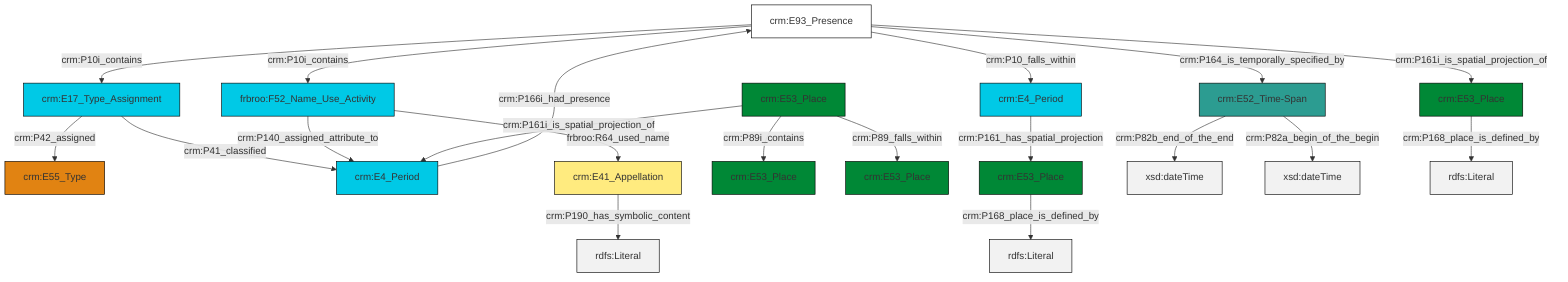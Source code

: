 graph TD
classDef Literal fill:#f2f2f2,stroke:#000000;
classDef CRM_Entity fill:#FFFFFF,stroke:#000000;
classDef Temporal_Entity fill:#00C9E6, stroke:#000000;
classDef Type fill:#E18312, stroke:#000000;
classDef Time-Span fill:#2C9C91, stroke:#000000;
classDef Appellation fill:#FFEB7F, stroke:#000000;
classDef Place fill:#008836, stroke:#000000;
classDef Persistent_Item fill:#B266B2, stroke:#000000;
classDef Conceptual_Object fill:#FFD700, stroke:#000000;
classDef Physical_Thing fill:#D2B48C, stroke:#000000;
classDef Actor fill:#f58aad, stroke:#000000;
classDef PC_Classes fill:#4ce600, stroke:#000000;
classDef Multi fill:#cccccc,stroke:#000000;

0["crm:E93_Presence"]:::CRM_Entity -->|crm:P10i_contains| 1["frbroo:F52_Name_Use_Activity"]:::Temporal_Entity
2["crm:E17_Type_Assignment"]:::Temporal_Entity -->|crm:P42_assigned| 3["crm:E55_Type"]:::Type
4["crm:E4_Period"]:::Temporal_Entity -->|crm:P166i_had_presence| 0["crm:E93_Presence"]:::CRM_Entity
2["crm:E17_Type_Assignment"]:::Temporal_Entity -->|crm:P41_classified| 4["crm:E4_Period"]:::Temporal_Entity
0["crm:E93_Presence"]:::CRM_Entity -->|crm:P161i_is_spatial_projection_of| 11["crm:E53_Place"]:::Place
1["frbroo:F52_Name_Use_Activity"]:::Temporal_Entity -->|crm:P140_assigned_attribute_to| 4["crm:E4_Period"]:::Temporal_Entity
12["crm:E53_Place"]:::Place -->|crm:P89_falls_within| 13["crm:E53_Place"]:::Place
1["frbroo:F52_Name_Use_Activity"]:::Temporal_Entity -->|frbroo:R64_used_name| 15["crm:E41_Appellation"]:::Appellation
16["crm:E52_Time-Span"]:::Time-Span -->|crm:P82b_end_of_the_end| 17[xsd:dateTime]:::Literal
16["crm:E52_Time-Span"]:::Time-Span -->|crm:P82a_begin_of_the_begin| 18[xsd:dateTime]:::Literal
0["crm:E93_Presence"]:::CRM_Entity -->|crm:P10_falls_within| 21["crm:E4_Period"]:::Temporal_Entity
0["crm:E93_Presence"]:::CRM_Entity -->|crm:P10i_contains| 2["crm:E17_Type_Assignment"]:::Temporal_Entity
15["crm:E41_Appellation"]:::Appellation -->|crm:P190_has_symbolic_content| 23[rdfs:Literal]:::Literal
12["crm:E53_Place"]:::Place -->|crm:P89i_contains| 9["crm:E53_Place"]:::Place
12["crm:E53_Place"]:::Place -->|crm:P161i_is_spatial_projection_of| 4["crm:E4_Period"]:::Temporal_Entity
21["crm:E4_Period"]:::Temporal_Entity -->|crm:P161_has_spatial_projection| 6["crm:E53_Place"]:::Place
6["crm:E53_Place"]:::Place -->|crm:P168_place_is_defined_by| 27[rdfs:Literal]:::Literal
0["crm:E93_Presence"]:::CRM_Entity -->|crm:P164_is_temporally_specified_by| 16["crm:E52_Time-Span"]:::Time-Span
11["crm:E53_Place"]:::Place -->|crm:P168_place_is_defined_by| 29[rdfs:Literal]:::Literal